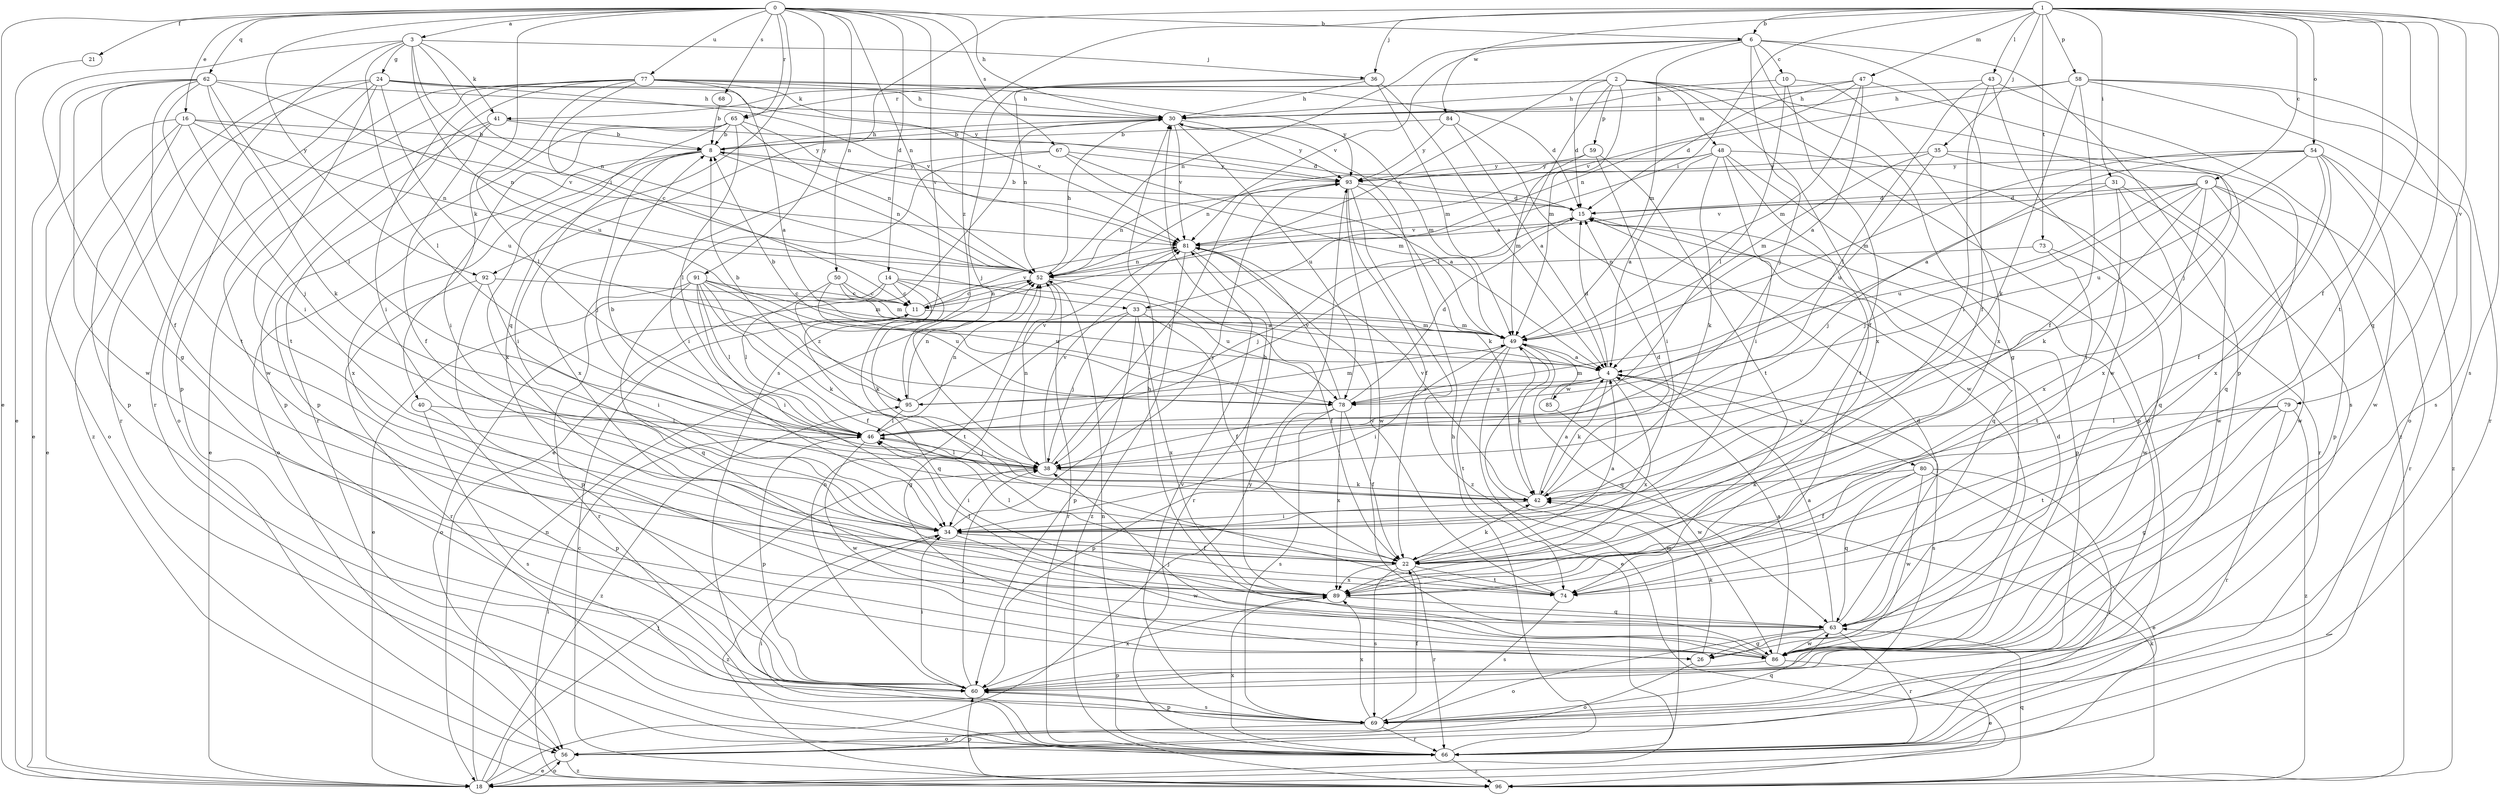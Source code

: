 strict digraph  {
0;
1;
2;
3;
4;
6;
8;
9;
10;
11;
14;
15;
16;
18;
21;
22;
24;
26;
30;
31;
33;
34;
35;
36;
38;
40;
41;
42;
43;
46;
47;
48;
49;
50;
52;
54;
56;
58;
59;
60;
62;
63;
65;
66;
67;
68;
69;
73;
74;
77;
78;
79;
80;
81;
84;
85;
86;
89;
91;
92;
93;
95;
96;
0 -> 3  [label=a];
0 -> 6  [label=b];
0 -> 14  [label=d];
0 -> 16  [label=e];
0 -> 18  [label=e];
0 -> 21  [label=f];
0 -> 30  [label=h];
0 -> 40  [label=k];
0 -> 50  [label=n];
0 -> 52  [label=n];
0 -> 62  [label=q];
0 -> 63  [label=q];
0 -> 65  [label=r];
0 -> 67  [label=s];
0 -> 68  [label=s];
0 -> 69  [label=s];
0 -> 77  [label=u];
0 -> 91  [label=y];
0 -> 92  [label=y];
1 -> 6  [label=b];
1 -> 9  [label=c];
1 -> 22  [label=f];
1 -> 31  [label=i];
1 -> 33  [label=i];
1 -> 35  [label=j];
1 -> 36  [label=j];
1 -> 43  [label=l];
1 -> 47  [label=m];
1 -> 54  [label=o];
1 -> 58  [label=p];
1 -> 63  [label=q];
1 -> 69  [label=s];
1 -> 73  [label=t];
1 -> 74  [label=t];
1 -> 79  [label=v];
1 -> 84  [label=w];
1 -> 92  [label=y];
1 -> 95  [label=z];
2 -> 15  [label=d];
2 -> 41  [label=k];
2 -> 46  [label=l];
2 -> 48  [label=m];
2 -> 49  [label=m];
2 -> 56  [label=o];
2 -> 59  [label=p];
2 -> 65  [label=r];
2 -> 69  [label=s];
2 -> 89  [label=x];
3 -> 24  [label=g];
3 -> 26  [label=g];
3 -> 33  [label=i];
3 -> 36  [label=j];
3 -> 41  [label=k];
3 -> 46  [label=l];
3 -> 52  [label=n];
3 -> 66  [label=r];
3 -> 78  [label=u];
4 -> 8  [label=b];
4 -> 15  [label=d];
4 -> 42  [label=k];
4 -> 69  [label=s];
4 -> 78  [label=u];
4 -> 80  [label=v];
4 -> 85  [label=w];
4 -> 89  [label=x];
4 -> 95  [label=z];
6 -> 10  [label=c];
6 -> 11  [label=c];
6 -> 22  [label=f];
6 -> 26  [label=g];
6 -> 38  [label=j];
6 -> 49  [label=m];
6 -> 52  [label=n];
6 -> 60  [label=p];
6 -> 81  [label=v];
8 -> 30  [label=h];
8 -> 34  [label=i];
8 -> 38  [label=j];
8 -> 52  [label=n];
8 -> 56  [label=o];
8 -> 89  [label=x];
8 -> 93  [label=y];
9 -> 15  [label=d];
9 -> 34  [label=i];
9 -> 38  [label=j];
9 -> 42  [label=k];
9 -> 60  [label=p];
9 -> 66  [label=r];
9 -> 78  [label=u];
9 -> 81  [label=v];
9 -> 86  [label=w];
10 -> 22  [label=f];
10 -> 30  [label=h];
10 -> 46  [label=l];
10 -> 89  [label=x];
11 -> 49  [label=m];
11 -> 52  [label=n];
11 -> 56  [label=o];
11 -> 63  [label=q];
11 -> 81  [label=v];
14 -> 11  [label=c];
14 -> 18  [label=e];
14 -> 42  [label=k];
14 -> 74  [label=t];
14 -> 78  [label=u];
14 -> 95  [label=z];
15 -> 8  [label=b];
15 -> 38  [label=j];
15 -> 60  [label=p];
15 -> 63  [label=q];
15 -> 81  [label=v];
16 -> 8  [label=b];
16 -> 18  [label=e];
16 -> 38  [label=j];
16 -> 52  [label=n];
16 -> 56  [label=o];
16 -> 60  [label=p];
16 -> 81  [label=v];
18 -> 38  [label=j];
18 -> 52  [label=n];
18 -> 56  [label=o];
18 -> 93  [label=y];
18 -> 95  [label=z];
21 -> 18  [label=e];
22 -> 4  [label=a];
22 -> 42  [label=k];
22 -> 46  [label=l];
22 -> 66  [label=r];
22 -> 69  [label=s];
22 -> 74  [label=t];
22 -> 89  [label=x];
24 -> 30  [label=h];
24 -> 60  [label=p];
24 -> 66  [label=r];
24 -> 74  [label=t];
24 -> 78  [label=u];
24 -> 81  [label=v];
24 -> 93  [label=y];
24 -> 96  [label=z];
26 -> 42  [label=k];
26 -> 56  [label=o];
30 -> 8  [label=b];
30 -> 18  [label=e];
30 -> 49  [label=m];
30 -> 78  [label=u];
30 -> 81  [label=v];
30 -> 93  [label=y];
31 -> 15  [label=d];
31 -> 38  [label=j];
31 -> 63  [label=q];
31 -> 86  [label=w];
31 -> 89  [label=x];
33 -> 22  [label=f];
33 -> 26  [label=g];
33 -> 38  [label=j];
33 -> 49  [label=m];
33 -> 60  [label=p];
33 -> 89  [label=x];
34 -> 22  [label=f];
34 -> 86  [label=w];
34 -> 93  [label=y];
34 -> 96  [label=z];
35 -> 49  [label=m];
35 -> 63  [label=q];
35 -> 78  [label=u];
35 -> 89  [label=x];
35 -> 93  [label=y];
36 -> 4  [label=a];
36 -> 30  [label=h];
36 -> 38  [label=j];
36 -> 49  [label=m];
36 -> 52  [label=n];
38 -> 8  [label=b];
38 -> 34  [label=i];
38 -> 42  [label=k];
38 -> 46  [label=l];
38 -> 52  [label=n];
38 -> 81  [label=v];
38 -> 93  [label=y];
40 -> 46  [label=l];
40 -> 60  [label=p];
40 -> 69  [label=s];
41 -> 8  [label=b];
41 -> 15  [label=d];
41 -> 18  [label=e];
41 -> 22  [label=f];
41 -> 60  [label=p];
42 -> 4  [label=a];
42 -> 15  [label=d];
42 -> 34  [label=i];
42 -> 81  [label=v];
43 -> 30  [label=h];
43 -> 34  [label=i];
43 -> 46  [label=l];
43 -> 86  [label=w];
43 -> 96  [label=z];
46 -> 38  [label=j];
46 -> 52  [label=n];
46 -> 60  [label=p];
46 -> 86  [label=w];
47 -> 4  [label=a];
47 -> 15  [label=d];
47 -> 30  [label=h];
47 -> 38  [label=j];
47 -> 49  [label=m];
47 -> 81  [label=v];
48 -> 4  [label=a];
48 -> 34  [label=i];
48 -> 42  [label=k];
48 -> 52  [label=n];
48 -> 60  [label=p];
48 -> 66  [label=r];
48 -> 74  [label=t];
48 -> 93  [label=y];
49 -> 4  [label=a];
49 -> 18  [label=e];
49 -> 34  [label=i];
49 -> 42  [label=k];
49 -> 63  [label=q];
49 -> 74  [label=t];
50 -> 4  [label=a];
50 -> 11  [label=c];
50 -> 46  [label=l];
50 -> 49  [label=m];
50 -> 78  [label=u];
52 -> 11  [label=c];
52 -> 22  [label=f];
52 -> 30  [label=h];
52 -> 66  [label=r];
54 -> 4  [label=a];
54 -> 22  [label=f];
54 -> 49  [label=m];
54 -> 78  [label=u];
54 -> 86  [label=w];
54 -> 89  [label=x];
54 -> 93  [label=y];
54 -> 96  [label=z];
56 -> 18  [label=e];
56 -> 96  [label=z];
58 -> 22  [label=f];
58 -> 30  [label=h];
58 -> 42  [label=k];
58 -> 52  [label=n];
58 -> 56  [label=o];
58 -> 66  [label=r];
58 -> 69  [label=s];
59 -> 34  [label=i];
59 -> 49  [label=m];
59 -> 74  [label=t];
59 -> 93  [label=y];
60 -> 34  [label=i];
60 -> 38  [label=j];
60 -> 52  [label=n];
60 -> 69  [label=s];
60 -> 89  [label=x];
62 -> 18  [label=e];
62 -> 22  [label=f];
62 -> 30  [label=h];
62 -> 34  [label=i];
62 -> 42  [label=k];
62 -> 46  [label=l];
62 -> 52  [label=n];
62 -> 74  [label=t];
62 -> 86  [label=w];
63 -> 4  [label=a];
63 -> 15  [label=d];
63 -> 26  [label=g];
63 -> 56  [label=o];
63 -> 66  [label=r];
63 -> 86  [label=w];
65 -> 8  [label=b];
65 -> 34  [label=i];
65 -> 46  [label=l];
65 -> 52  [label=n];
65 -> 60  [label=p];
65 -> 81  [label=v];
65 -> 89  [label=x];
66 -> 30  [label=h];
66 -> 34  [label=i];
66 -> 49  [label=m];
66 -> 52  [label=n];
66 -> 89  [label=x];
66 -> 96  [label=z];
67 -> 4  [label=a];
67 -> 34  [label=i];
67 -> 49  [label=m];
67 -> 89  [label=x];
67 -> 93  [label=y];
68 -> 8  [label=b];
69 -> 22  [label=f];
69 -> 56  [label=o];
69 -> 60  [label=p];
69 -> 63  [label=q];
69 -> 66  [label=r];
69 -> 81  [label=v];
69 -> 89  [label=x];
73 -> 52  [label=n];
73 -> 74  [label=t];
73 -> 86  [label=w];
74 -> 69  [label=s];
74 -> 81  [label=v];
77 -> 4  [label=a];
77 -> 11  [label=c];
77 -> 15  [label=d];
77 -> 30  [label=h];
77 -> 34  [label=i];
77 -> 46  [label=l];
77 -> 56  [label=o];
77 -> 66  [label=r];
77 -> 81  [label=v];
77 -> 86  [label=w];
77 -> 93  [label=y];
78 -> 15  [label=d];
78 -> 22  [label=f];
78 -> 60  [label=p];
78 -> 69  [label=s];
78 -> 81  [label=v];
78 -> 89  [label=x];
79 -> 26  [label=g];
79 -> 46  [label=l];
79 -> 66  [label=r];
79 -> 74  [label=t];
79 -> 96  [label=z];
80 -> 18  [label=e];
80 -> 22  [label=f];
80 -> 42  [label=k];
80 -> 63  [label=q];
80 -> 66  [label=r];
80 -> 86  [label=w];
81 -> 52  [label=n];
81 -> 66  [label=r];
81 -> 96  [label=z];
84 -> 4  [label=a];
84 -> 8  [label=b];
84 -> 86  [label=w];
84 -> 93  [label=y];
85 -> 49  [label=m];
85 -> 86  [label=w];
86 -> 4  [label=a];
86 -> 15  [label=d];
86 -> 18  [label=e];
86 -> 30  [label=h];
86 -> 38  [label=j];
86 -> 60  [label=p];
89 -> 30  [label=h];
89 -> 46  [label=l];
89 -> 63  [label=q];
91 -> 11  [label=c];
91 -> 22  [label=f];
91 -> 34  [label=i];
91 -> 42  [label=k];
91 -> 46  [label=l];
91 -> 49  [label=m];
91 -> 63  [label=q];
91 -> 66  [label=r];
91 -> 78  [label=u];
92 -> 11  [label=c];
92 -> 34  [label=i];
92 -> 60  [label=p];
92 -> 66  [label=r];
93 -> 15  [label=d];
93 -> 22  [label=f];
93 -> 42  [label=k];
93 -> 52  [label=n];
93 -> 86  [label=w];
93 -> 96  [label=z];
95 -> 8  [label=b];
95 -> 46  [label=l];
95 -> 49  [label=m];
95 -> 52  [label=n];
95 -> 81  [label=v];
96 -> 11  [label=c];
96 -> 42  [label=k];
96 -> 46  [label=l];
96 -> 60  [label=p];
96 -> 63  [label=q];
}
